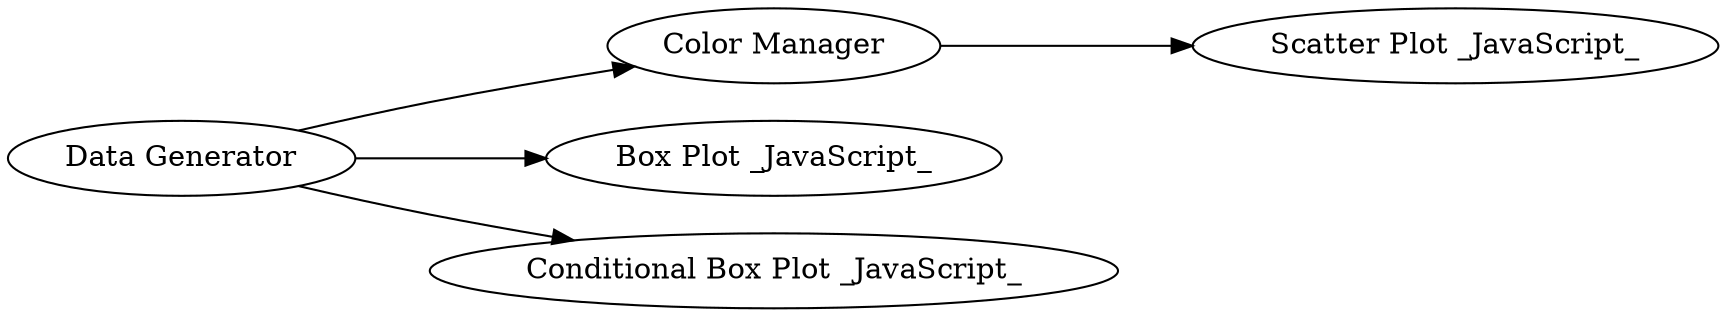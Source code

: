digraph {
	6 [label="Scatter Plot _JavaScript_"]
	7 [label="Data Generator"]
	8 [label="Color Manager"]
	592 [label="Box Plot _JavaScript_"]
	593 [label="Conditional Box Plot _JavaScript_"]
	7 -> 593
	7 -> 592
	7 -> 8
	8 -> 6
	rankdir=LR
}
